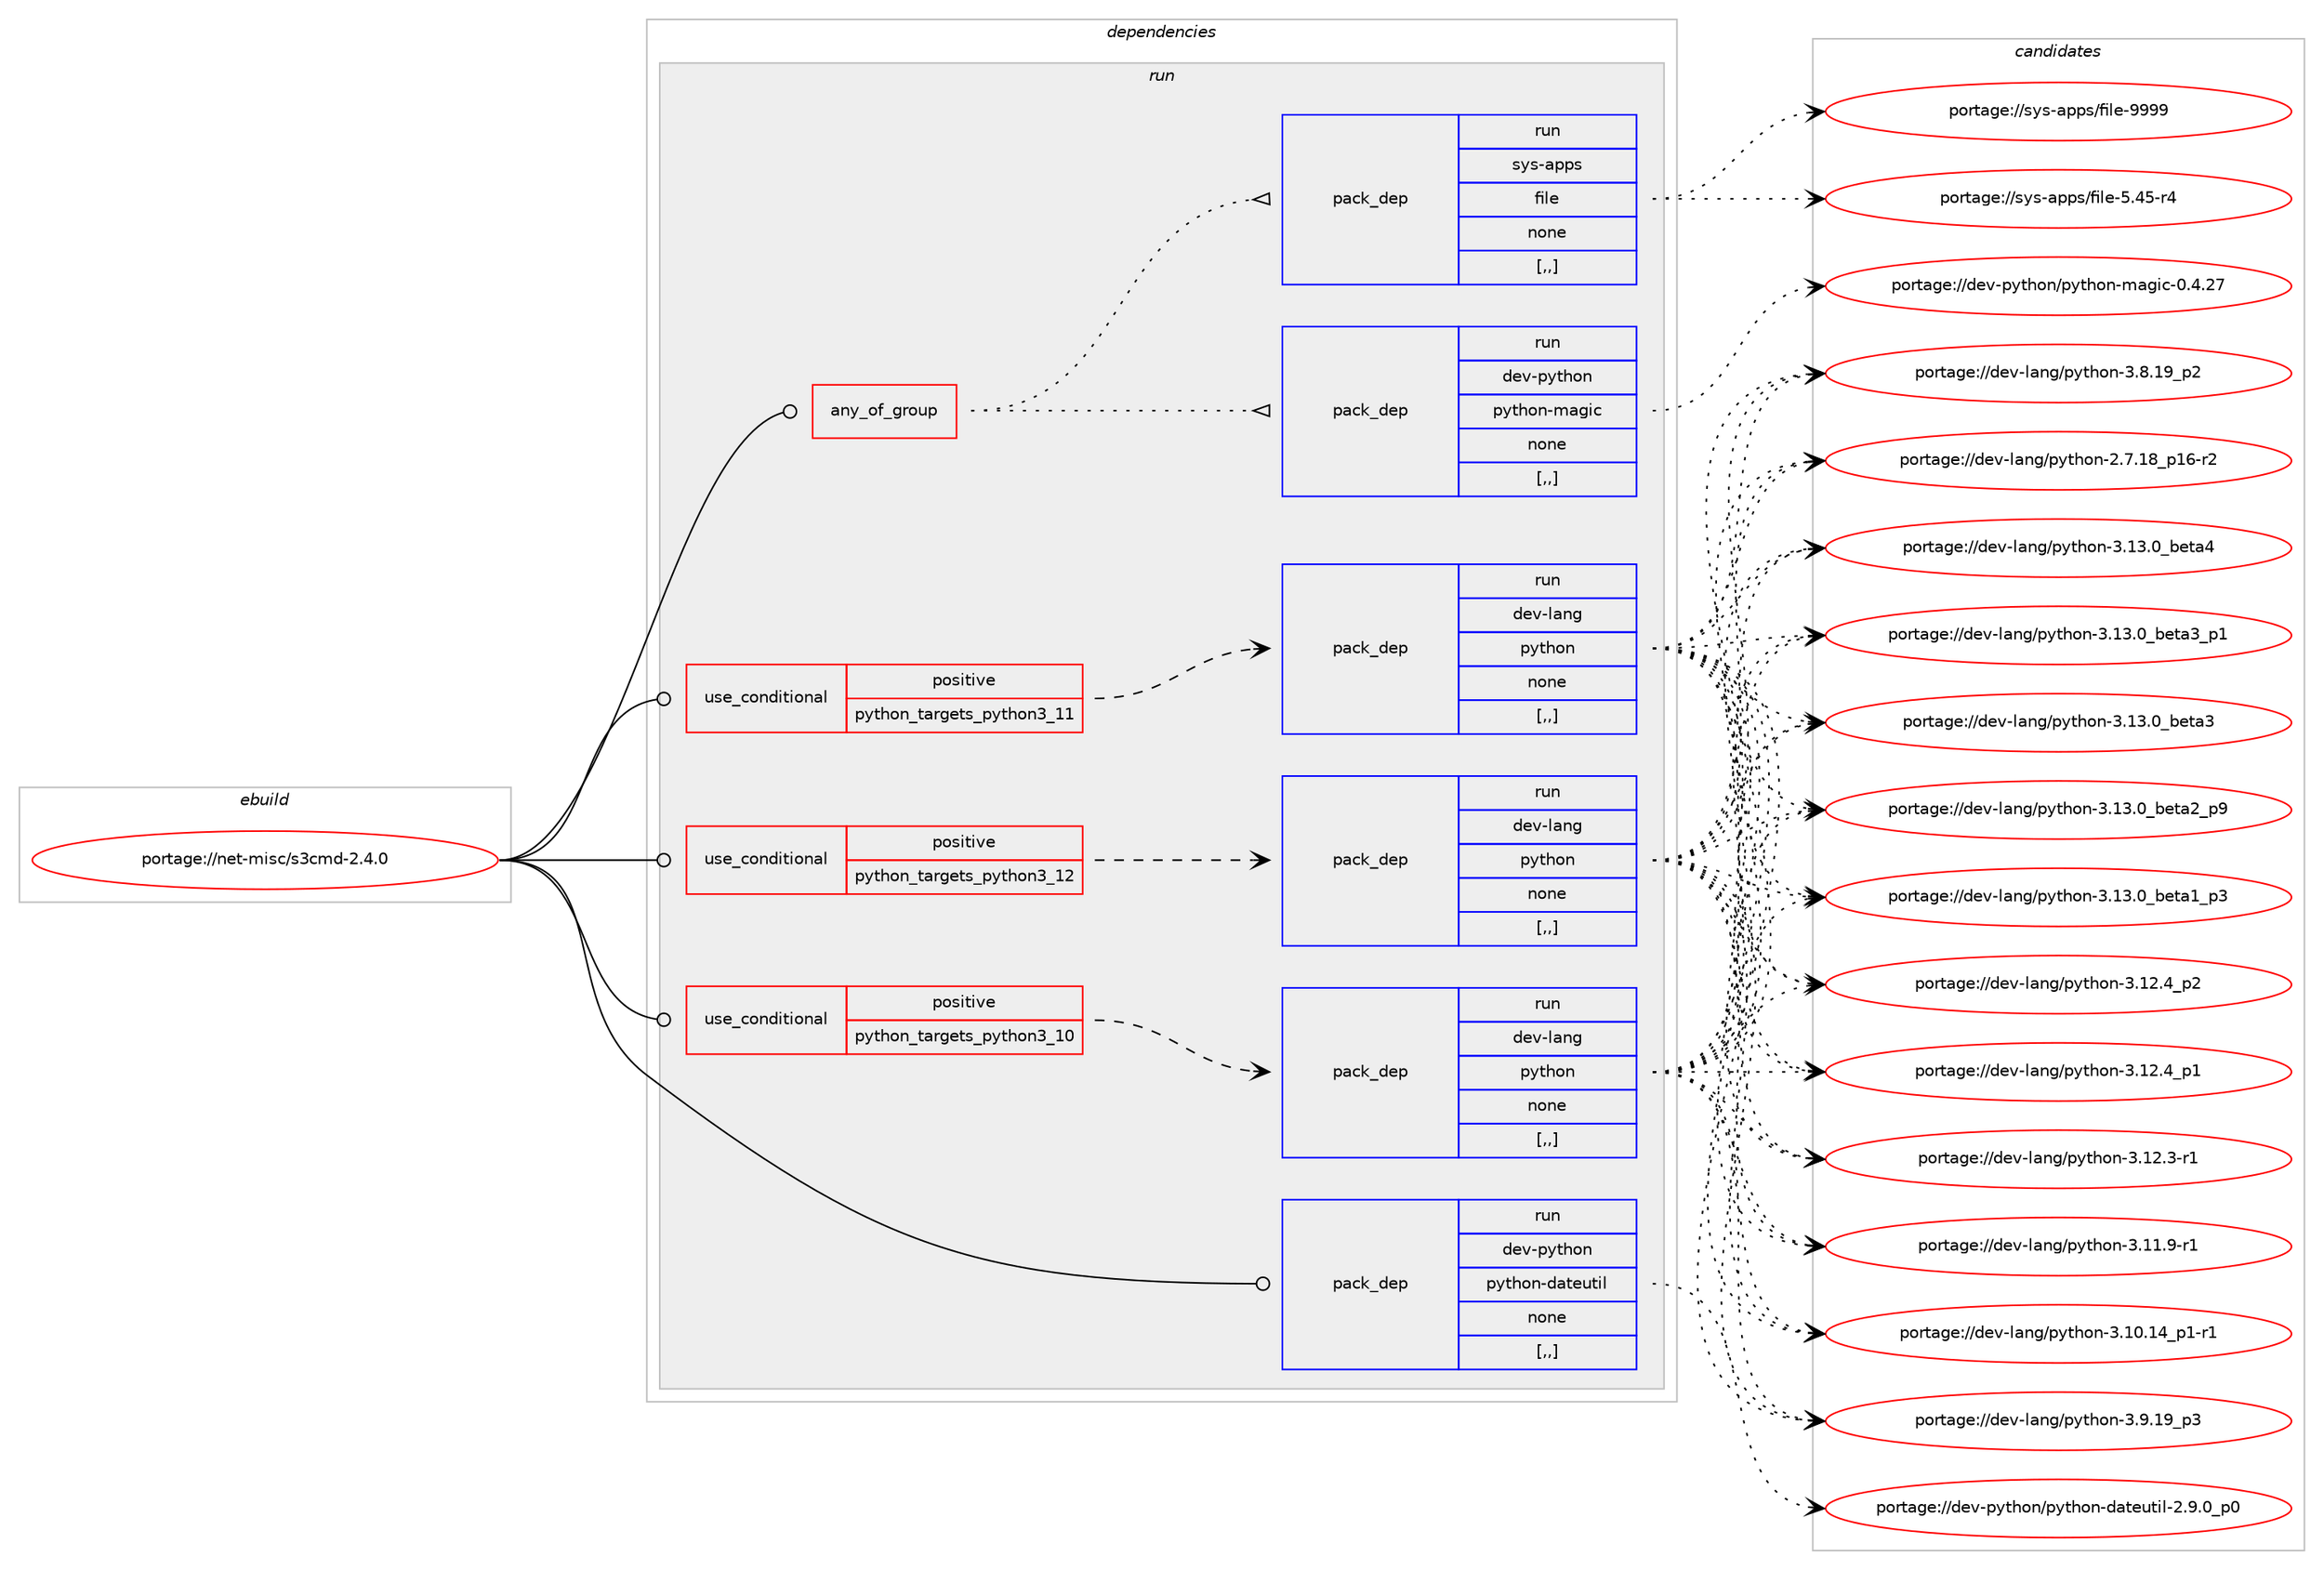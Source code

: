 digraph prolog {

# *************
# Graph options
# *************

newrank=true;
concentrate=true;
compound=true;
graph [rankdir=LR,fontname=Helvetica,fontsize=10,ranksep=1.5];#, ranksep=2.5, nodesep=0.2];
edge  [arrowhead=vee];
node  [fontname=Helvetica,fontsize=10];

# **********
# The ebuild
# **********

subgraph cluster_leftcol {
color=gray;
label=<<i>ebuild</i>>;
id [label="portage://net-misc/s3cmd-2.4.0", color=red, width=4, href="../net-misc/s3cmd-2.4.0.svg"];
}

# ****************
# The dependencies
# ****************

subgraph cluster_midcol {
color=gray;
label=<<i>dependencies</i>>;
subgraph cluster_compile {
fillcolor="#eeeeee";
style=filled;
label=<<i>compile</i>>;
}
subgraph cluster_compileandrun {
fillcolor="#eeeeee";
style=filled;
label=<<i>compile and run</i>>;
}
subgraph cluster_run {
fillcolor="#eeeeee";
style=filled;
label=<<i>run</i>>;
subgraph any2498 {
dependency375143 [label=<<TABLE BORDER="0" CELLBORDER="1" CELLSPACING="0" CELLPADDING="4"><TR><TD CELLPADDING="10">any_of_group</TD></TR></TABLE>>, shape=none, color=red];subgraph pack273545 {
dependency375144 [label=<<TABLE BORDER="0" CELLBORDER="1" CELLSPACING="0" CELLPADDING="4" WIDTH="220"><TR><TD ROWSPAN="6" CELLPADDING="30">pack_dep</TD></TR><TR><TD WIDTH="110">run</TD></TR><TR><TD>dev-python</TD></TR><TR><TD>python-magic</TD></TR><TR><TD>none</TD></TR><TR><TD>[,,]</TD></TR></TABLE>>, shape=none, color=blue];
}
dependency375143:e -> dependency375144:w [weight=20,style="dotted",arrowhead="oinv"];
subgraph pack273546 {
dependency375145 [label=<<TABLE BORDER="0" CELLBORDER="1" CELLSPACING="0" CELLPADDING="4" WIDTH="220"><TR><TD ROWSPAN="6" CELLPADDING="30">pack_dep</TD></TR><TR><TD WIDTH="110">run</TD></TR><TR><TD>sys-apps</TD></TR><TR><TD>file</TD></TR><TR><TD>none</TD></TR><TR><TD>[,,]</TD></TR></TABLE>>, shape=none, color=blue];
}
dependency375143:e -> dependency375145:w [weight=20,style="dotted",arrowhead="oinv"];
}
id:e -> dependency375143:w [weight=20,style="solid",arrowhead="odot"];
subgraph cond98907 {
dependency375146 [label=<<TABLE BORDER="0" CELLBORDER="1" CELLSPACING="0" CELLPADDING="4"><TR><TD ROWSPAN="3" CELLPADDING="10">use_conditional</TD></TR><TR><TD>positive</TD></TR><TR><TD>python_targets_python3_10</TD></TR></TABLE>>, shape=none, color=red];
subgraph pack273547 {
dependency375147 [label=<<TABLE BORDER="0" CELLBORDER="1" CELLSPACING="0" CELLPADDING="4" WIDTH="220"><TR><TD ROWSPAN="6" CELLPADDING="30">pack_dep</TD></TR><TR><TD WIDTH="110">run</TD></TR><TR><TD>dev-lang</TD></TR><TR><TD>python</TD></TR><TR><TD>none</TD></TR><TR><TD>[,,]</TD></TR></TABLE>>, shape=none, color=blue];
}
dependency375146:e -> dependency375147:w [weight=20,style="dashed",arrowhead="vee"];
}
id:e -> dependency375146:w [weight=20,style="solid",arrowhead="odot"];
subgraph cond98908 {
dependency375148 [label=<<TABLE BORDER="0" CELLBORDER="1" CELLSPACING="0" CELLPADDING="4"><TR><TD ROWSPAN="3" CELLPADDING="10">use_conditional</TD></TR><TR><TD>positive</TD></TR><TR><TD>python_targets_python3_11</TD></TR></TABLE>>, shape=none, color=red];
subgraph pack273548 {
dependency375149 [label=<<TABLE BORDER="0" CELLBORDER="1" CELLSPACING="0" CELLPADDING="4" WIDTH="220"><TR><TD ROWSPAN="6" CELLPADDING="30">pack_dep</TD></TR><TR><TD WIDTH="110">run</TD></TR><TR><TD>dev-lang</TD></TR><TR><TD>python</TD></TR><TR><TD>none</TD></TR><TR><TD>[,,]</TD></TR></TABLE>>, shape=none, color=blue];
}
dependency375148:e -> dependency375149:w [weight=20,style="dashed",arrowhead="vee"];
}
id:e -> dependency375148:w [weight=20,style="solid",arrowhead="odot"];
subgraph cond98909 {
dependency375150 [label=<<TABLE BORDER="0" CELLBORDER="1" CELLSPACING="0" CELLPADDING="4"><TR><TD ROWSPAN="3" CELLPADDING="10">use_conditional</TD></TR><TR><TD>positive</TD></TR><TR><TD>python_targets_python3_12</TD></TR></TABLE>>, shape=none, color=red];
subgraph pack273549 {
dependency375151 [label=<<TABLE BORDER="0" CELLBORDER="1" CELLSPACING="0" CELLPADDING="4" WIDTH="220"><TR><TD ROWSPAN="6" CELLPADDING="30">pack_dep</TD></TR><TR><TD WIDTH="110">run</TD></TR><TR><TD>dev-lang</TD></TR><TR><TD>python</TD></TR><TR><TD>none</TD></TR><TR><TD>[,,]</TD></TR></TABLE>>, shape=none, color=blue];
}
dependency375150:e -> dependency375151:w [weight=20,style="dashed",arrowhead="vee"];
}
id:e -> dependency375150:w [weight=20,style="solid",arrowhead="odot"];
subgraph pack273550 {
dependency375152 [label=<<TABLE BORDER="0" CELLBORDER="1" CELLSPACING="0" CELLPADDING="4" WIDTH="220"><TR><TD ROWSPAN="6" CELLPADDING="30">pack_dep</TD></TR><TR><TD WIDTH="110">run</TD></TR><TR><TD>dev-python</TD></TR><TR><TD>python-dateutil</TD></TR><TR><TD>none</TD></TR><TR><TD>[,,]</TD></TR></TABLE>>, shape=none, color=blue];
}
id:e -> dependency375152:w [weight=20,style="solid",arrowhead="odot"];
}
}

# **************
# The candidates
# **************

subgraph cluster_choices {
rank=same;
color=gray;
label=<<i>candidates</i>>;

subgraph choice273545 {
color=black;
nodesep=1;
choice100101118451121211161041111104711212111610411111045109971031059945484652465055 [label="portage://dev-python/python-magic-0.4.27", color=red, width=4,href="../dev-python/python-magic-0.4.27.svg"];
dependency375144:e -> choice100101118451121211161041111104711212111610411111045109971031059945484652465055:w [style=dotted,weight="100"];
}
subgraph choice273546 {
color=black;
nodesep=1;
choice1151211154597112112115471021051081014557575757 [label="portage://sys-apps/file-9999", color=red, width=4,href="../sys-apps/file-9999.svg"];
choice11512111545971121121154710210510810145534652534511452 [label="portage://sys-apps/file-5.45-r4", color=red, width=4,href="../sys-apps/file-5.45-r4.svg"];
dependency375145:e -> choice1151211154597112112115471021051081014557575757:w [style=dotted,weight="100"];
dependency375145:e -> choice11512111545971121121154710210510810145534652534511452:w [style=dotted,weight="100"];
}
subgraph choice273547 {
color=black;
nodesep=1;
choice1001011184510897110103471121211161041111104551464951464895981011169752 [label="portage://dev-lang/python-3.13.0_beta4", color=red, width=4,href="../dev-lang/python-3.13.0_beta4.svg"];
choice10010111845108971101034711212111610411111045514649514648959810111697519511249 [label="portage://dev-lang/python-3.13.0_beta3_p1", color=red, width=4,href="../dev-lang/python-3.13.0_beta3_p1.svg"];
choice1001011184510897110103471121211161041111104551464951464895981011169751 [label="portage://dev-lang/python-3.13.0_beta3", color=red, width=4,href="../dev-lang/python-3.13.0_beta3.svg"];
choice10010111845108971101034711212111610411111045514649514648959810111697509511257 [label="portage://dev-lang/python-3.13.0_beta2_p9", color=red, width=4,href="../dev-lang/python-3.13.0_beta2_p9.svg"];
choice10010111845108971101034711212111610411111045514649514648959810111697499511251 [label="portage://dev-lang/python-3.13.0_beta1_p3", color=red, width=4,href="../dev-lang/python-3.13.0_beta1_p3.svg"];
choice100101118451089711010347112121116104111110455146495046529511250 [label="portage://dev-lang/python-3.12.4_p2", color=red, width=4,href="../dev-lang/python-3.12.4_p2.svg"];
choice100101118451089711010347112121116104111110455146495046529511249 [label="portage://dev-lang/python-3.12.4_p1", color=red, width=4,href="../dev-lang/python-3.12.4_p1.svg"];
choice100101118451089711010347112121116104111110455146495046514511449 [label="portage://dev-lang/python-3.12.3-r1", color=red, width=4,href="../dev-lang/python-3.12.3-r1.svg"];
choice100101118451089711010347112121116104111110455146494946574511449 [label="portage://dev-lang/python-3.11.9-r1", color=red, width=4,href="../dev-lang/python-3.11.9-r1.svg"];
choice100101118451089711010347112121116104111110455146494846495295112494511449 [label="portage://dev-lang/python-3.10.14_p1-r1", color=red, width=4,href="../dev-lang/python-3.10.14_p1-r1.svg"];
choice100101118451089711010347112121116104111110455146574649579511251 [label="portage://dev-lang/python-3.9.19_p3", color=red, width=4,href="../dev-lang/python-3.9.19_p3.svg"];
choice100101118451089711010347112121116104111110455146564649579511250 [label="portage://dev-lang/python-3.8.19_p2", color=red, width=4,href="../dev-lang/python-3.8.19_p2.svg"];
choice100101118451089711010347112121116104111110455046554649569511249544511450 [label="portage://dev-lang/python-2.7.18_p16-r2", color=red, width=4,href="../dev-lang/python-2.7.18_p16-r2.svg"];
dependency375147:e -> choice1001011184510897110103471121211161041111104551464951464895981011169752:w [style=dotted,weight="100"];
dependency375147:e -> choice10010111845108971101034711212111610411111045514649514648959810111697519511249:w [style=dotted,weight="100"];
dependency375147:e -> choice1001011184510897110103471121211161041111104551464951464895981011169751:w [style=dotted,weight="100"];
dependency375147:e -> choice10010111845108971101034711212111610411111045514649514648959810111697509511257:w [style=dotted,weight="100"];
dependency375147:e -> choice10010111845108971101034711212111610411111045514649514648959810111697499511251:w [style=dotted,weight="100"];
dependency375147:e -> choice100101118451089711010347112121116104111110455146495046529511250:w [style=dotted,weight="100"];
dependency375147:e -> choice100101118451089711010347112121116104111110455146495046529511249:w [style=dotted,weight="100"];
dependency375147:e -> choice100101118451089711010347112121116104111110455146495046514511449:w [style=dotted,weight="100"];
dependency375147:e -> choice100101118451089711010347112121116104111110455146494946574511449:w [style=dotted,weight="100"];
dependency375147:e -> choice100101118451089711010347112121116104111110455146494846495295112494511449:w [style=dotted,weight="100"];
dependency375147:e -> choice100101118451089711010347112121116104111110455146574649579511251:w [style=dotted,weight="100"];
dependency375147:e -> choice100101118451089711010347112121116104111110455146564649579511250:w [style=dotted,weight="100"];
dependency375147:e -> choice100101118451089711010347112121116104111110455046554649569511249544511450:w [style=dotted,weight="100"];
}
subgraph choice273548 {
color=black;
nodesep=1;
choice1001011184510897110103471121211161041111104551464951464895981011169752 [label="portage://dev-lang/python-3.13.0_beta4", color=red, width=4,href="../dev-lang/python-3.13.0_beta4.svg"];
choice10010111845108971101034711212111610411111045514649514648959810111697519511249 [label="portage://dev-lang/python-3.13.0_beta3_p1", color=red, width=4,href="../dev-lang/python-3.13.0_beta3_p1.svg"];
choice1001011184510897110103471121211161041111104551464951464895981011169751 [label="portage://dev-lang/python-3.13.0_beta3", color=red, width=4,href="../dev-lang/python-3.13.0_beta3.svg"];
choice10010111845108971101034711212111610411111045514649514648959810111697509511257 [label="portage://dev-lang/python-3.13.0_beta2_p9", color=red, width=4,href="../dev-lang/python-3.13.0_beta2_p9.svg"];
choice10010111845108971101034711212111610411111045514649514648959810111697499511251 [label="portage://dev-lang/python-3.13.0_beta1_p3", color=red, width=4,href="../dev-lang/python-3.13.0_beta1_p3.svg"];
choice100101118451089711010347112121116104111110455146495046529511250 [label="portage://dev-lang/python-3.12.4_p2", color=red, width=4,href="../dev-lang/python-3.12.4_p2.svg"];
choice100101118451089711010347112121116104111110455146495046529511249 [label="portage://dev-lang/python-3.12.4_p1", color=red, width=4,href="../dev-lang/python-3.12.4_p1.svg"];
choice100101118451089711010347112121116104111110455146495046514511449 [label="portage://dev-lang/python-3.12.3-r1", color=red, width=4,href="../dev-lang/python-3.12.3-r1.svg"];
choice100101118451089711010347112121116104111110455146494946574511449 [label="portage://dev-lang/python-3.11.9-r1", color=red, width=4,href="../dev-lang/python-3.11.9-r1.svg"];
choice100101118451089711010347112121116104111110455146494846495295112494511449 [label="portage://dev-lang/python-3.10.14_p1-r1", color=red, width=4,href="../dev-lang/python-3.10.14_p1-r1.svg"];
choice100101118451089711010347112121116104111110455146574649579511251 [label="portage://dev-lang/python-3.9.19_p3", color=red, width=4,href="../dev-lang/python-3.9.19_p3.svg"];
choice100101118451089711010347112121116104111110455146564649579511250 [label="portage://dev-lang/python-3.8.19_p2", color=red, width=4,href="../dev-lang/python-3.8.19_p2.svg"];
choice100101118451089711010347112121116104111110455046554649569511249544511450 [label="portage://dev-lang/python-2.7.18_p16-r2", color=red, width=4,href="../dev-lang/python-2.7.18_p16-r2.svg"];
dependency375149:e -> choice1001011184510897110103471121211161041111104551464951464895981011169752:w [style=dotted,weight="100"];
dependency375149:e -> choice10010111845108971101034711212111610411111045514649514648959810111697519511249:w [style=dotted,weight="100"];
dependency375149:e -> choice1001011184510897110103471121211161041111104551464951464895981011169751:w [style=dotted,weight="100"];
dependency375149:e -> choice10010111845108971101034711212111610411111045514649514648959810111697509511257:w [style=dotted,weight="100"];
dependency375149:e -> choice10010111845108971101034711212111610411111045514649514648959810111697499511251:w [style=dotted,weight="100"];
dependency375149:e -> choice100101118451089711010347112121116104111110455146495046529511250:w [style=dotted,weight="100"];
dependency375149:e -> choice100101118451089711010347112121116104111110455146495046529511249:w [style=dotted,weight="100"];
dependency375149:e -> choice100101118451089711010347112121116104111110455146495046514511449:w [style=dotted,weight="100"];
dependency375149:e -> choice100101118451089711010347112121116104111110455146494946574511449:w [style=dotted,weight="100"];
dependency375149:e -> choice100101118451089711010347112121116104111110455146494846495295112494511449:w [style=dotted,weight="100"];
dependency375149:e -> choice100101118451089711010347112121116104111110455146574649579511251:w [style=dotted,weight="100"];
dependency375149:e -> choice100101118451089711010347112121116104111110455146564649579511250:w [style=dotted,weight="100"];
dependency375149:e -> choice100101118451089711010347112121116104111110455046554649569511249544511450:w [style=dotted,weight="100"];
}
subgraph choice273549 {
color=black;
nodesep=1;
choice1001011184510897110103471121211161041111104551464951464895981011169752 [label="portage://dev-lang/python-3.13.0_beta4", color=red, width=4,href="../dev-lang/python-3.13.0_beta4.svg"];
choice10010111845108971101034711212111610411111045514649514648959810111697519511249 [label="portage://dev-lang/python-3.13.0_beta3_p1", color=red, width=4,href="../dev-lang/python-3.13.0_beta3_p1.svg"];
choice1001011184510897110103471121211161041111104551464951464895981011169751 [label="portage://dev-lang/python-3.13.0_beta3", color=red, width=4,href="../dev-lang/python-3.13.0_beta3.svg"];
choice10010111845108971101034711212111610411111045514649514648959810111697509511257 [label="portage://dev-lang/python-3.13.0_beta2_p9", color=red, width=4,href="../dev-lang/python-3.13.0_beta2_p9.svg"];
choice10010111845108971101034711212111610411111045514649514648959810111697499511251 [label="portage://dev-lang/python-3.13.0_beta1_p3", color=red, width=4,href="../dev-lang/python-3.13.0_beta1_p3.svg"];
choice100101118451089711010347112121116104111110455146495046529511250 [label="portage://dev-lang/python-3.12.4_p2", color=red, width=4,href="../dev-lang/python-3.12.4_p2.svg"];
choice100101118451089711010347112121116104111110455146495046529511249 [label="portage://dev-lang/python-3.12.4_p1", color=red, width=4,href="../dev-lang/python-3.12.4_p1.svg"];
choice100101118451089711010347112121116104111110455146495046514511449 [label="portage://dev-lang/python-3.12.3-r1", color=red, width=4,href="../dev-lang/python-3.12.3-r1.svg"];
choice100101118451089711010347112121116104111110455146494946574511449 [label="portage://dev-lang/python-3.11.9-r1", color=red, width=4,href="../dev-lang/python-3.11.9-r1.svg"];
choice100101118451089711010347112121116104111110455146494846495295112494511449 [label="portage://dev-lang/python-3.10.14_p1-r1", color=red, width=4,href="../dev-lang/python-3.10.14_p1-r1.svg"];
choice100101118451089711010347112121116104111110455146574649579511251 [label="portage://dev-lang/python-3.9.19_p3", color=red, width=4,href="../dev-lang/python-3.9.19_p3.svg"];
choice100101118451089711010347112121116104111110455146564649579511250 [label="portage://dev-lang/python-3.8.19_p2", color=red, width=4,href="../dev-lang/python-3.8.19_p2.svg"];
choice100101118451089711010347112121116104111110455046554649569511249544511450 [label="portage://dev-lang/python-2.7.18_p16-r2", color=red, width=4,href="../dev-lang/python-2.7.18_p16-r2.svg"];
dependency375151:e -> choice1001011184510897110103471121211161041111104551464951464895981011169752:w [style=dotted,weight="100"];
dependency375151:e -> choice10010111845108971101034711212111610411111045514649514648959810111697519511249:w [style=dotted,weight="100"];
dependency375151:e -> choice1001011184510897110103471121211161041111104551464951464895981011169751:w [style=dotted,weight="100"];
dependency375151:e -> choice10010111845108971101034711212111610411111045514649514648959810111697509511257:w [style=dotted,weight="100"];
dependency375151:e -> choice10010111845108971101034711212111610411111045514649514648959810111697499511251:w [style=dotted,weight="100"];
dependency375151:e -> choice100101118451089711010347112121116104111110455146495046529511250:w [style=dotted,weight="100"];
dependency375151:e -> choice100101118451089711010347112121116104111110455146495046529511249:w [style=dotted,weight="100"];
dependency375151:e -> choice100101118451089711010347112121116104111110455146495046514511449:w [style=dotted,weight="100"];
dependency375151:e -> choice100101118451089711010347112121116104111110455146494946574511449:w [style=dotted,weight="100"];
dependency375151:e -> choice100101118451089711010347112121116104111110455146494846495295112494511449:w [style=dotted,weight="100"];
dependency375151:e -> choice100101118451089711010347112121116104111110455146574649579511251:w [style=dotted,weight="100"];
dependency375151:e -> choice100101118451089711010347112121116104111110455146564649579511250:w [style=dotted,weight="100"];
dependency375151:e -> choice100101118451089711010347112121116104111110455046554649569511249544511450:w [style=dotted,weight="100"];
}
subgraph choice273550 {
color=black;
nodesep=1;
choice100101118451121211161041111104711212111610411111045100971161011171161051084550465746489511248 [label="portage://dev-python/python-dateutil-2.9.0_p0", color=red, width=4,href="../dev-python/python-dateutil-2.9.0_p0.svg"];
dependency375152:e -> choice100101118451121211161041111104711212111610411111045100971161011171161051084550465746489511248:w [style=dotted,weight="100"];
}
}

}

